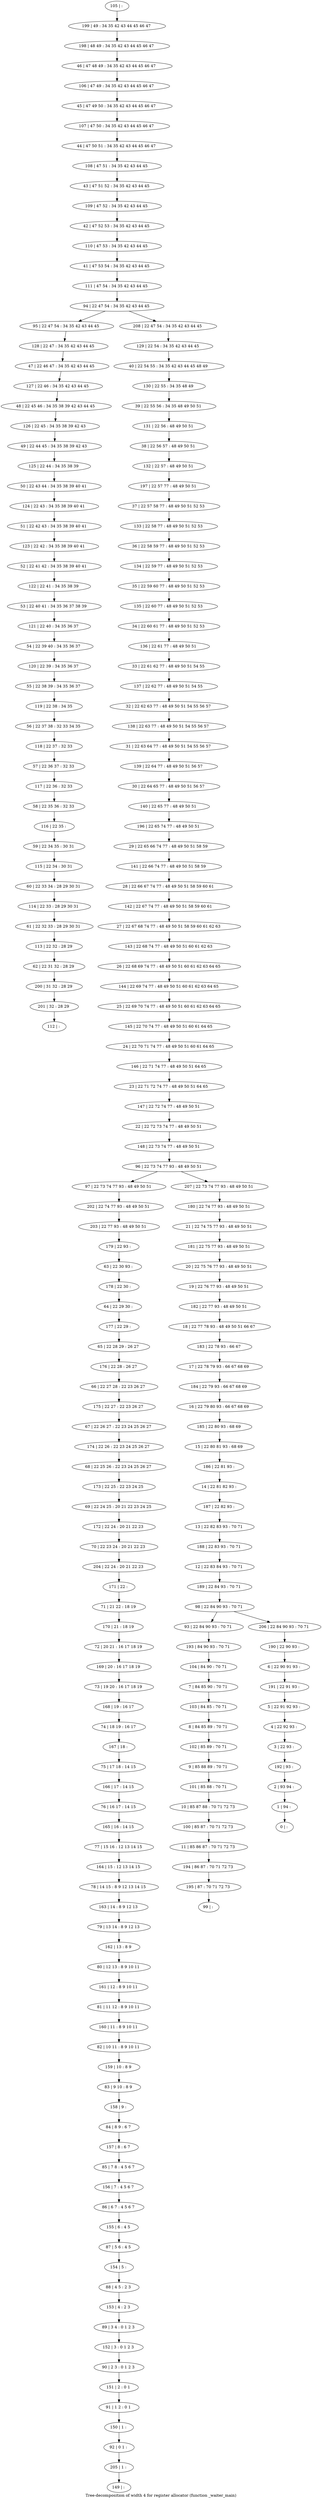 digraph G {
graph [label="Tree-decomposition of width 4 for register allocator (function _waiter_main)"]
0[label="0 | : "];
1[label="1 | 94 : "];
2[label="2 | 93 94 : "];
3[label="3 | 22 93 : "];
4[label="4 | 22 92 93 : "];
5[label="5 | 22 91 92 93 : "];
6[label="6 | 22 90 91 93 : "];
7[label="7 | 84 85 90 : 70 71 "];
8[label="8 | 84 85 89 : 70 71 "];
9[label="9 | 85 88 89 : 70 71 "];
10[label="10 | 85 87 88 : 70 71 72 73 "];
11[label="11 | 85 86 87 : 70 71 72 73 "];
12[label="12 | 22 83 84 93 : 70 71 "];
13[label="13 | 22 82 83 93 : 70 71 "];
14[label="14 | 22 81 82 93 : "];
15[label="15 | 22 80 81 93 : 68 69 "];
16[label="16 | 22 79 80 93 : 66 67 68 69 "];
17[label="17 | 22 78 79 93 : 66 67 68 69 "];
18[label="18 | 22 77 78 93 : 48 49 50 51 66 67 "];
19[label="19 | 22 76 77 93 : 48 49 50 51 "];
20[label="20 | 22 75 76 77 93 : 48 49 50 51 "];
21[label="21 | 22 74 75 77 93 : 48 49 50 51 "];
22[label="22 | 22 72 73 74 77 : 48 49 50 51 "];
23[label="23 | 22 71 72 74 77 : 48 49 50 51 64 65 "];
24[label="24 | 22 70 71 74 77 : 48 49 50 51 60 61 64 65 "];
25[label="25 | 22 69 70 74 77 : 48 49 50 51 60 61 62 63 64 65 "];
26[label="26 | 22 68 69 74 77 : 48 49 50 51 60 61 62 63 64 65 "];
27[label="27 | 22 67 68 74 77 : 48 49 50 51 58 59 60 61 62 63 "];
28[label="28 | 22 66 67 74 77 : 48 49 50 51 58 59 60 61 "];
29[label="29 | 22 65 66 74 77 : 48 49 50 51 58 59 "];
30[label="30 | 22 64 65 77 : 48 49 50 51 56 57 "];
31[label="31 | 22 63 64 77 : 48 49 50 51 54 55 56 57 "];
32[label="32 | 22 62 63 77 : 48 49 50 51 54 55 56 57 "];
33[label="33 | 22 61 62 77 : 48 49 50 51 54 55 "];
34[label="34 | 22 60 61 77 : 48 49 50 51 52 53 "];
35[label="35 | 22 59 60 77 : 48 49 50 51 52 53 "];
36[label="36 | 22 58 59 77 : 48 49 50 51 52 53 "];
37[label="37 | 22 57 58 77 : 48 49 50 51 52 53 "];
38[label="38 | 22 56 57 : 48 49 50 51 "];
39[label="39 | 22 55 56 : 34 35 48 49 50 51 "];
40[label="40 | 22 54 55 : 34 35 42 43 44 45 48 49 "];
41[label="41 | 47 53 54 : 34 35 42 43 44 45 "];
42[label="42 | 47 52 53 : 34 35 42 43 44 45 "];
43[label="43 | 47 51 52 : 34 35 42 43 44 45 "];
44[label="44 | 47 50 51 : 34 35 42 43 44 45 46 47 "];
45[label="45 | 47 49 50 : 34 35 42 43 44 45 46 47 "];
46[label="46 | 47 48 49 : 34 35 42 43 44 45 46 47 "];
47[label="47 | 22 46 47 : 34 35 42 43 44 45 "];
48[label="48 | 22 45 46 : 34 35 38 39 42 43 44 45 "];
49[label="49 | 22 44 45 : 34 35 38 39 42 43 "];
50[label="50 | 22 43 44 : 34 35 38 39 40 41 "];
51[label="51 | 22 42 43 : 34 35 38 39 40 41 "];
52[label="52 | 22 41 42 : 34 35 38 39 40 41 "];
53[label="53 | 22 40 41 : 34 35 36 37 38 39 "];
54[label="54 | 22 39 40 : 34 35 36 37 "];
55[label="55 | 22 38 39 : 34 35 36 37 "];
56[label="56 | 22 37 38 : 32 33 34 35 "];
57[label="57 | 22 36 37 : 32 33 "];
58[label="58 | 22 35 36 : 32 33 "];
59[label="59 | 22 34 35 : 30 31 "];
60[label="60 | 22 33 34 : 28 29 30 31 "];
61[label="61 | 22 32 33 : 28 29 30 31 "];
62[label="62 | 22 31 32 : 28 29 "];
63[label="63 | 22 30 93 : "];
64[label="64 | 22 29 30 : "];
65[label="65 | 22 28 29 : 26 27 "];
66[label="66 | 22 27 28 : 22 23 26 27 "];
67[label="67 | 22 26 27 : 22 23 24 25 26 27 "];
68[label="68 | 22 25 26 : 22 23 24 25 26 27 "];
69[label="69 | 22 24 25 : 20 21 22 23 24 25 "];
70[label="70 | 22 23 24 : 20 21 22 23 "];
71[label="71 | 21 22 : 18 19 "];
72[label="72 | 20 21 : 16 17 18 19 "];
73[label="73 | 19 20 : 16 17 18 19 "];
74[label="74 | 18 19 : 16 17 "];
75[label="75 | 17 18 : 14 15 "];
76[label="76 | 16 17 : 14 15 "];
77[label="77 | 15 16 : 12 13 14 15 "];
78[label="78 | 14 15 : 8 9 12 13 14 15 "];
79[label="79 | 13 14 : 8 9 12 13 "];
80[label="80 | 12 13 : 8 9 10 11 "];
81[label="81 | 11 12 : 8 9 10 11 "];
82[label="82 | 10 11 : 8 9 10 11 "];
83[label="83 | 9 10 : 8 9 "];
84[label="84 | 8 9 : 6 7 "];
85[label="85 | 7 8 : 4 5 6 7 "];
86[label="86 | 6 7 : 4 5 6 7 "];
87[label="87 | 5 6 : 4 5 "];
88[label="88 | 4 5 : 2 3 "];
89[label="89 | 3 4 : 0 1 2 3 "];
90[label="90 | 2 3 : 0 1 2 3 "];
91[label="91 | 1 2 : 0 1 "];
92[label="92 | 0 1 : "];
93[label="93 | 22 84 90 93 : 70 71 "];
94[label="94 | 22 47 54 : 34 35 42 43 44 45 "];
95[label="95 | 22 47 54 : 34 35 42 43 44 45 "];
96[label="96 | 22 73 74 77 93 : 48 49 50 51 "];
97[label="97 | 22 73 74 77 93 : 48 49 50 51 "];
98[label="98 | 22 84 90 93 : 70 71 "];
99[label="99 | : "];
100[label="100 | 85 87 : 70 71 72 73 "];
101[label="101 | 85 88 : 70 71 "];
102[label="102 | 85 89 : 70 71 "];
103[label="103 | 84 85 : 70 71 "];
104[label="104 | 84 90 : 70 71 "];
105[label="105 | : "];
106[label="106 | 47 49 : 34 35 42 43 44 45 46 47 "];
107[label="107 | 47 50 : 34 35 42 43 44 45 46 47 "];
108[label="108 | 47 51 : 34 35 42 43 44 45 "];
109[label="109 | 47 52 : 34 35 42 43 44 45 "];
110[label="110 | 47 53 : 34 35 42 43 44 45 "];
111[label="111 | 47 54 : 34 35 42 43 44 45 "];
112[label="112 | : "];
113[label="113 | 22 32 : 28 29 "];
114[label="114 | 22 33 : 28 29 30 31 "];
115[label="115 | 22 34 : 30 31 "];
116[label="116 | 22 35 : "];
117[label="117 | 22 36 : 32 33 "];
118[label="118 | 22 37 : 32 33 "];
119[label="119 | 22 38 : 34 35 "];
120[label="120 | 22 39 : 34 35 36 37 "];
121[label="121 | 22 40 : 34 35 36 37 "];
122[label="122 | 22 41 : 34 35 38 39 "];
123[label="123 | 22 42 : 34 35 38 39 40 41 "];
124[label="124 | 22 43 : 34 35 38 39 40 41 "];
125[label="125 | 22 44 : 34 35 38 39 "];
126[label="126 | 22 45 : 34 35 38 39 42 43 "];
127[label="127 | 22 46 : 34 35 42 43 44 45 "];
128[label="128 | 22 47 : 34 35 42 43 44 45 "];
129[label="129 | 22 54 : 34 35 42 43 44 45 "];
130[label="130 | 22 55 : 34 35 48 49 "];
131[label="131 | 22 56 : 48 49 50 51 "];
132[label="132 | 22 57 : 48 49 50 51 "];
133[label="133 | 22 58 77 : 48 49 50 51 52 53 "];
134[label="134 | 22 59 77 : 48 49 50 51 52 53 "];
135[label="135 | 22 60 77 : 48 49 50 51 52 53 "];
136[label="136 | 22 61 77 : 48 49 50 51 "];
137[label="137 | 22 62 77 : 48 49 50 51 54 55 "];
138[label="138 | 22 63 77 : 48 49 50 51 54 55 56 57 "];
139[label="139 | 22 64 77 : 48 49 50 51 56 57 "];
140[label="140 | 22 65 77 : 48 49 50 51 "];
141[label="141 | 22 66 74 77 : 48 49 50 51 58 59 "];
142[label="142 | 22 67 74 77 : 48 49 50 51 58 59 60 61 "];
143[label="143 | 22 68 74 77 : 48 49 50 51 60 61 62 63 "];
144[label="144 | 22 69 74 77 : 48 49 50 51 60 61 62 63 64 65 "];
145[label="145 | 22 70 74 77 : 48 49 50 51 60 61 64 65 "];
146[label="146 | 22 71 74 77 : 48 49 50 51 64 65 "];
147[label="147 | 22 72 74 77 : 48 49 50 51 "];
148[label="148 | 22 73 74 77 : 48 49 50 51 "];
149[label="149 | : "];
150[label="150 | 1 : "];
151[label="151 | 2 : 0 1 "];
152[label="152 | 3 : 0 1 2 3 "];
153[label="153 | 4 : 2 3 "];
154[label="154 | 5 : "];
155[label="155 | 6 : 4 5 "];
156[label="156 | 7 : 4 5 6 7 "];
157[label="157 | 8 : 6 7 "];
158[label="158 | 9 : "];
159[label="159 | 10 : 8 9 "];
160[label="160 | 11 : 8 9 10 11 "];
161[label="161 | 12 : 8 9 10 11 "];
162[label="162 | 13 : 8 9 "];
163[label="163 | 14 : 8 9 12 13 "];
164[label="164 | 15 : 12 13 14 15 "];
165[label="165 | 16 : 14 15 "];
166[label="166 | 17 : 14 15 "];
167[label="167 | 18 : "];
168[label="168 | 19 : 16 17 "];
169[label="169 | 20 : 16 17 18 19 "];
170[label="170 | 21 : 18 19 "];
171[label="171 | 22 : "];
172[label="172 | 22 24 : 20 21 22 23 "];
173[label="173 | 22 25 : 22 23 24 25 "];
174[label="174 | 22 26 : 22 23 24 25 26 27 "];
175[label="175 | 22 27 : 22 23 26 27 "];
176[label="176 | 22 28 : 26 27 "];
177[label="177 | 22 29 : "];
178[label="178 | 22 30 : "];
179[label="179 | 22 93 : "];
180[label="180 | 22 74 77 93 : 48 49 50 51 "];
181[label="181 | 22 75 77 93 : 48 49 50 51 "];
182[label="182 | 22 77 93 : 48 49 50 51 "];
183[label="183 | 22 78 93 : 66 67 "];
184[label="184 | 22 79 93 : 66 67 68 69 "];
185[label="185 | 22 80 93 : 68 69 "];
186[label="186 | 22 81 93 : "];
187[label="187 | 22 82 93 : "];
188[label="188 | 22 83 93 : 70 71 "];
189[label="189 | 22 84 93 : 70 71 "];
190[label="190 | 22 90 93 : "];
191[label="191 | 22 91 93 : "];
192[label="192 | 93 : "];
193[label="193 | 84 90 93 : 70 71 "];
194[label="194 | 86 87 : 70 71 72 73 "];
195[label="195 | 87 : 70 71 72 73 "];
196[label="196 | 22 65 74 77 : 48 49 50 51 "];
197[label="197 | 22 57 77 : 48 49 50 51 "];
198[label="198 | 48 49 : 34 35 42 43 44 45 46 47 "];
199[label="199 | 49 : 34 35 42 43 44 45 46 47 "];
200[label="200 | 31 32 : 28 29 "];
201[label="201 | 32 : 28 29 "];
202[label="202 | 22 74 77 93 : 48 49 50 51 "];
203[label="203 | 22 77 93 : 48 49 50 51 "];
204[label="204 | 22 24 : 20 21 22 23 "];
205[label="205 | 1 : "];
206[label="206 | 22 84 90 93 : 70 71 "];
207[label="207 | 22 73 74 77 93 : 48 49 50 51 "];
208[label="208 | 22 47 54 : 34 35 42 43 44 45 "];
100->11 ;
10->100 ;
101->10 ;
9->101 ;
102->9 ;
8->102 ;
103->8 ;
7->103 ;
104->7 ;
113->62 ;
61->113 ;
114->61 ;
60->114 ;
115->60 ;
59->115 ;
116->59 ;
58->116 ;
117->58 ;
57->117 ;
118->57 ;
56->118 ;
119->56 ;
55->119 ;
120->55 ;
54->120 ;
121->54 ;
53->121 ;
122->53 ;
52->122 ;
123->52 ;
51->123 ;
124->51 ;
50->124 ;
125->50 ;
49->125 ;
126->49 ;
48->126 ;
127->48 ;
47->127 ;
128->47 ;
95->128 ;
150->92 ;
91->150 ;
151->91 ;
90->151 ;
152->90 ;
89->152 ;
153->89 ;
88->153 ;
154->88 ;
87->154 ;
155->87 ;
86->155 ;
156->86 ;
85->156 ;
157->85 ;
84->157 ;
158->84 ;
83->158 ;
159->83 ;
82->159 ;
160->82 ;
81->160 ;
161->81 ;
80->161 ;
162->80 ;
79->162 ;
163->79 ;
78->163 ;
164->78 ;
77->164 ;
165->77 ;
76->165 ;
166->76 ;
75->166 ;
167->75 ;
74->167 ;
168->74 ;
73->168 ;
169->73 ;
72->169 ;
170->72 ;
71->170 ;
171->71 ;
172->70 ;
69->172 ;
173->69 ;
68->173 ;
174->68 ;
67->174 ;
175->67 ;
66->175 ;
176->66 ;
65->176 ;
177->65 ;
64->177 ;
178->64 ;
63->178 ;
179->63 ;
193->104 ;
93->193 ;
11->194 ;
195->99 ;
194->195 ;
62->200 ;
201->112 ;
200->201 ;
97->202 ;
203->179 ;
202->203 ;
204->171 ;
70->204 ;
205->149 ;
92->205 ;
105->199 ;
199->198 ;
198->46 ;
46->106 ;
106->45 ;
45->107 ;
107->44 ;
44->108 ;
108->43 ;
43->109 ;
109->42 ;
42->110 ;
110->41 ;
41->111 ;
111->94 ;
129->40 ;
40->130 ;
130->39 ;
39->131 ;
131->38 ;
38->132 ;
132->197 ;
197->37 ;
37->133 ;
133->36 ;
36->134 ;
134->35 ;
35->135 ;
135->34 ;
34->136 ;
136->33 ;
33->137 ;
137->32 ;
32->138 ;
138->31 ;
31->139 ;
139->30 ;
30->140 ;
140->196 ;
196->29 ;
29->141 ;
141->28 ;
28->142 ;
142->27 ;
27->143 ;
143->26 ;
26->144 ;
144->25 ;
25->145 ;
145->24 ;
24->146 ;
146->23 ;
23->147 ;
147->22 ;
22->148 ;
148->96 ;
180->21 ;
21->181 ;
181->20 ;
20->19 ;
19->182 ;
182->18 ;
18->183 ;
183->17 ;
17->184 ;
184->16 ;
16->185 ;
185->15 ;
15->186 ;
186->14 ;
14->187 ;
187->13 ;
13->188 ;
188->12 ;
12->189 ;
189->98 ;
190->6 ;
6->191 ;
191->5 ;
5->4 ;
4->3 ;
3->192 ;
192->2 ;
2->1 ;
1->0 ;
206->190 ;
207->180 ;
208->129 ;
98->93 ;
98->206 ;
96->97 ;
96->207 ;
94->95 ;
94->208 ;
}
